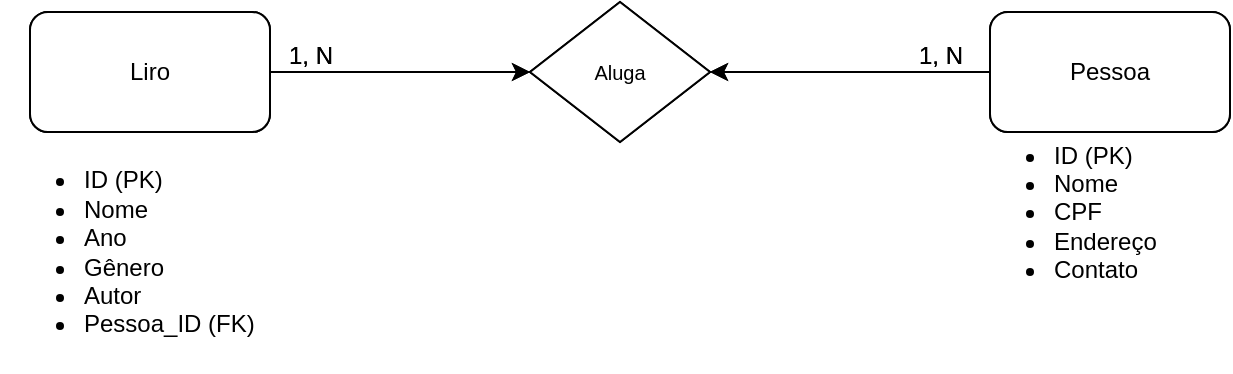 <mxfile version="24.9.2">
  <diagram name="Página-1" id="G3h_AN1pvklWyHpUArie">
    <mxGraphModel dx="989" dy="532" grid="1" gridSize="10" guides="1" tooltips="1" connect="1" arrows="1" fold="1" page="1" pageScale="1" pageWidth="827" pageHeight="1169" math="0" shadow="0">
      <root>
        <mxCell id="0" />
        <mxCell id="1" parent="0" />
        <mxCell id="U-aEQsb-_My8Pk0hautA-10" style="edgeStyle=orthogonalEdgeStyle;rounded=0;orthogonalLoop=1;jettySize=auto;html=1;entryX=0;entryY=0.5;entryDx=0;entryDy=0;" edge="1" parent="1" source="U-aEQsb-_My8Pk0hautA-7" target="U-aEQsb-_My8Pk0hautA-9">
          <mxGeometry relative="1" as="geometry" />
        </mxCell>
        <mxCell id="U-aEQsb-_My8Pk0hautA-7" value="Aluno" style="rounded=1;whiteSpace=wrap;html=1;" vertex="1" parent="1">
          <mxGeometry x="100" y="730" width="120" height="60" as="geometry" />
        </mxCell>
        <mxCell id="U-aEQsb-_My8Pk0hautA-11" style="edgeStyle=orthogonalEdgeStyle;rounded=0;orthogonalLoop=1;jettySize=auto;html=1;entryX=1;entryY=0.5;entryDx=0;entryDy=0;" edge="1" parent="1" source="U-aEQsb-_My8Pk0hautA-8" target="U-aEQsb-_My8Pk0hautA-9">
          <mxGeometry relative="1" as="geometry" />
        </mxCell>
        <mxCell id="U-aEQsb-_My8Pk0hautA-8" value="Turma" style="rounded=1;whiteSpace=wrap;html=1;" vertex="1" parent="1">
          <mxGeometry x="580" y="730" width="120" height="60" as="geometry" />
        </mxCell>
        <mxCell id="U-aEQsb-_My8Pk0hautA-9" value="&lt;font size=&quot;1&quot;&gt;Pertence&lt;/font&gt;" style="rhombus;whiteSpace=wrap;html=1;" vertex="1" parent="1">
          <mxGeometry x="350" y="725" width="90" height="70" as="geometry" />
        </mxCell>
        <mxCell id="U-aEQsb-_My8Pk0hautA-35" value="&lt;ul&gt;&lt;li&gt;ID (PK)&lt;/li&gt;&lt;li style=&quot;&quot;&gt;Nome&lt;/li&gt;&lt;li&gt;Ano&lt;/li&gt;&lt;li&gt;Gênero&lt;/li&gt;&lt;li&gt;Autor&lt;/li&gt;&lt;li&gt;Pessoa_ID (FK)&lt;/li&gt;&lt;/ul&gt;" style="text;html=1;align=left;verticalAlign=middle;resizable=0;points=[];autosize=1;strokeColor=none;fillColor=none;" vertex="1" parent="1">
          <mxGeometry x="85" y="790" width="150" height="120" as="geometry" />
        </mxCell>
        <mxCell id="U-aEQsb-_My8Pk0hautA-36" value="1, N" style="text;html=1;align=center;verticalAlign=middle;resizable=0;points=[];autosize=1;strokeColor=none;fillColor=none;" vertex="1" parent="1">
          <mxGeometry x="215" y="737" width="50" height="30" as="geometry" />
        </mxCell>
        <mxCell id="U-aEQsb-_My8Pk0hautA-37" value="1, N" style="text;html=1;align=center;verticalAlign=middle;resizable=0;points=[];autosize=1;strokeColor=none;fillColor=none;" vertex="1" parent="1">
          <mxGeometry x="530" y="737" width="50" height="30" as="geometry" />
        </mxCell>
        <mxCell id="U-aEQsb-_My8Pk0hautA-43" value="&lt;ul&gt;&lt;li&gt;ID (PK)&lt;/li&gt;&lt;li&gt;Nome&lt;/li&gt;&lt;li&gt;CPF&lt;/li&gt;&lt;li&gt;Endereço&lt;/li&gt;&lt;li&gt;Contato&lt;/li&gt;&lt;/ul&gt;" style="text;html=1;align=left;verticalAlign=middle;resizable=0;points=[];autosize=1;strokeColor=none;fillColor=none;" vertex="1" parent="1">
          <mxGeometry x="570" y="775" width="110" height="110" as="geometry" />
        </mxCell>
        <mxCell id="U-aEQsb-_My8Pk0hautA-44" style="edgeStyle=orthogonalEdgeStyle;rounded=0;orthogonalLoop=1;jettySize=auto;html=1;entryX=0;entryY=0.5;entryDx=0;entryDy=0;" edge="1" parent="1" source="U-aEQsb-_My8Pk0hautA-45" target="U-aEQsb-_My8Pk0hautA-48">
          <mxGeometry relative="1" as="geometry" />
        </mxCell>
        <mxCell id="U-aEQsb-_My8Pk0hautA-45" value="Liro" style="rounded=1;whiteSpace=wrap;html=1;" vertex="1" parent="1">
          <mxGeometry x="100" y="730" width="120" height="60" as="geometry" />
        </mxCell>
        <mxCell id="U-aEQsb-_My8Pk0hautA-46" style="edgeStyle=orthogonalEdgeStyle;rounded=0;orthogonalLoop=1;jettySize=auto;html=1;entryX=1;entryY=0.5;entryDx=0;entryDy=0;" edge="1" parent="1" source="U-aEQsb-_My8Pk0hautA-47" target="U-aEQsb-_My8Pk0hautA-48">
          <mxGeometry relative="1" as="geometry" />
        </mxCell>
        <mxCell id="U-aEQsb-_My8Pk0hautA-47" value="Pessoa" style="rounded=1;whiteSpace=wrap;html=1;" vertex="1" parent="1">
          <mxGeometry x="580" y="730" width="120" height="60" as="geometry" />
        </mxCell>
        <mxCell id="U-aEQsb-_My8Pk0hautA-48" value="&lt;font size=&quot;1&quot;&gt;Aluga&lt;/font&gt;" style="rhombus;whiteSpace=wrap;html=1;" vertex="1" parent="1">
          <mxGeometry x="350" y="725" width="90" height="70" as="geometry" />
        </mxCell>
        <mxCell id="U-aEQsb-_My8Pk0hautA-50" value="1, N" style="text;html=1;align=center;verticalAlign=middle;resizable=0;points=[];autosize=1;strokeColor=none;fillColor=none;" vertex="1" parent="1">
          <mxGeometry x="215" y="737" width="50" height="30" as="geometry" />
        </mxCell>
        <mxCell id="U-aEQsb-_My8Pk0hautA-51" value="1, N" style="text;html=1;align=center;verticalAlign=middle;resizable=0;points=[];autosize=1;strokeColor=none;fillColor=none;" vertex="1" parent="1">
          <mxGeometry x="530" y="737" width="50" height="30" as="geometry" />
        </mxCell>
      </root>
    </mxGraphModel>
  </diagram>
</mxfile>
